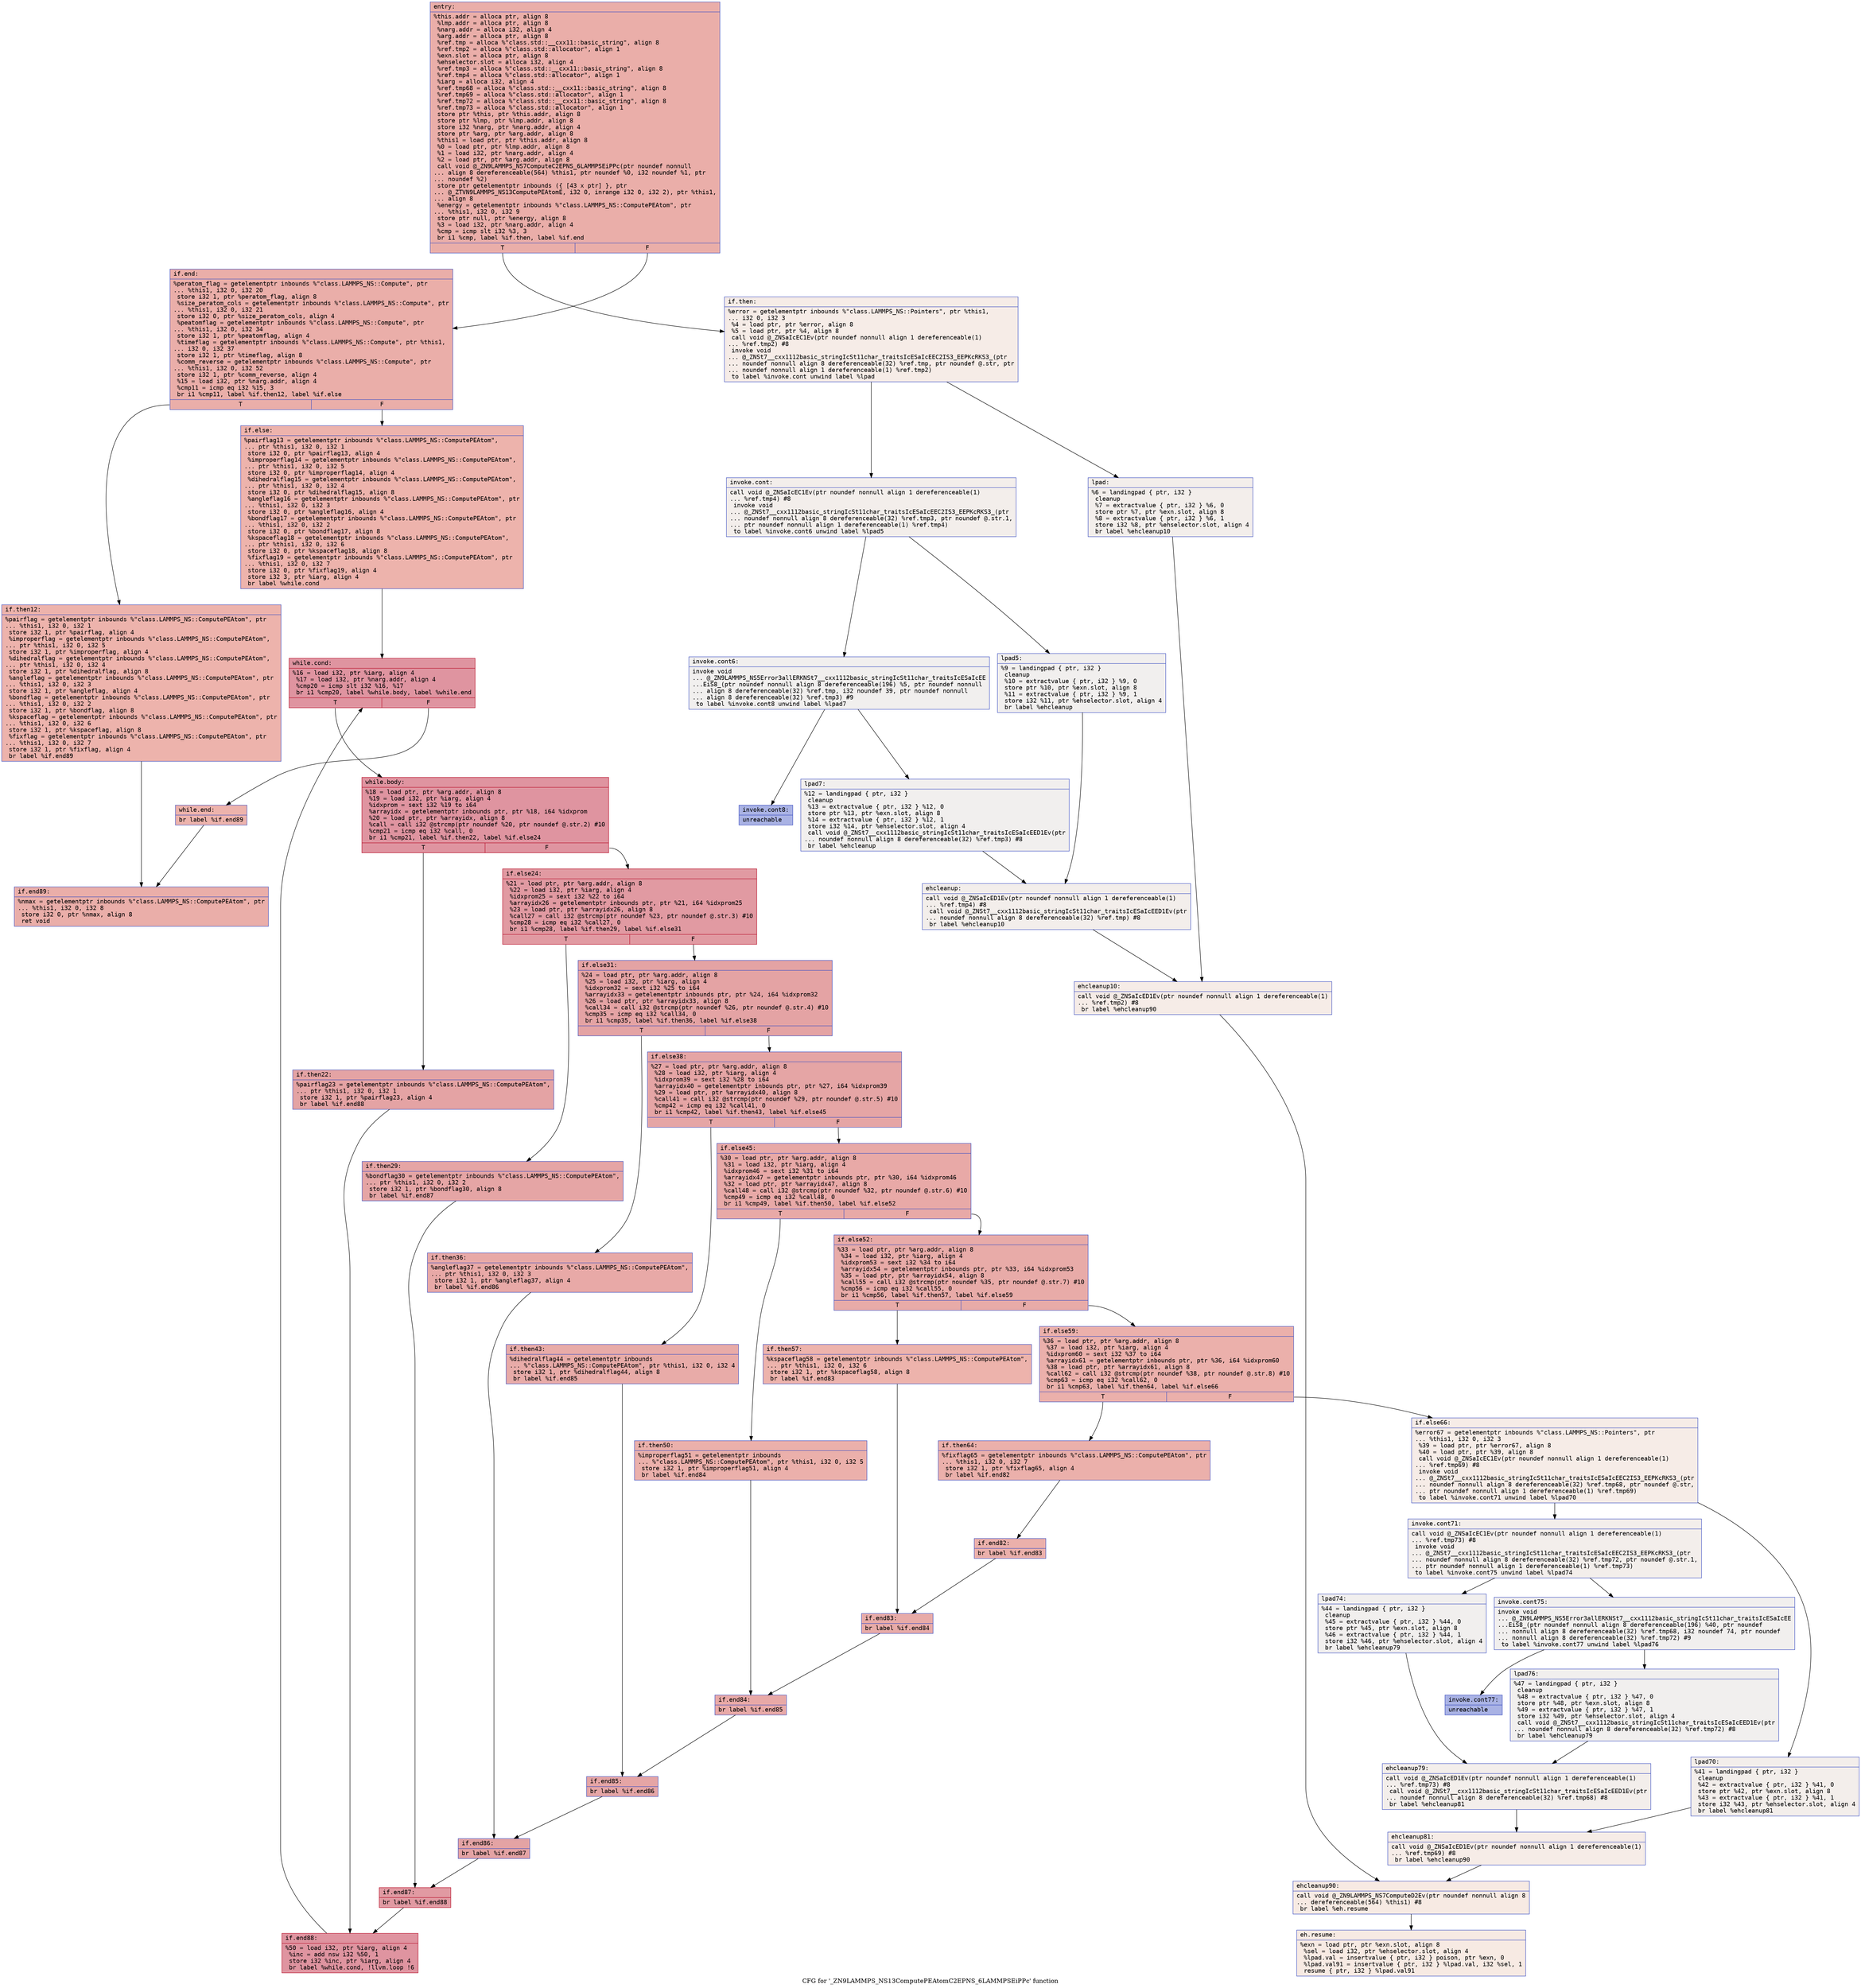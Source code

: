 digraph "CFG for '_ZN9LAMMPS_NS13ComputePEAtomC2EPNS_6LAMMPSEiPPc' function" {
	label="CFG for '_ZN9LAMMPS_NS13ComputePEAtomC2EPNS_6LAMMPSEiPPc' function";

	Node0x563b41e17c10 [shape=record,color="#3d50c3ff", style=filled, fillcolor="#d0473d70" fontname="Courier",label="{entry:\l|  %this.addr = alloca ptr, align 8\l  %lmp.addr = alloca ptr, align 8\l  %narg.addr = alloca i32, align 4\l  %arg.addr = alloca ptr, align 8\l  %ref.tmp = alloca %\"class.std::__cxx11::basic_string\", align 8\l  %ref.tmp2 = alloca %\"class.std::allocator\", align 1\l  %exn.slot = alloca ptr, align 8\l  %ehselector.slot = alloca i32, align 4\l  %ref.tmp3 = alloca %\"class.std::__cxx11::basic_string\", align 8\l  %ref.tmp4 = alloca %\"class.std::allocator\", align 1\l  %iarg = alloca i32, align 4\l  %ref.tmp68 = alloca %\"class.std::__cxx11::basic_string\", align 8\l  %ref.tmp69 = alloca %\"class.std::allocator\", align 1\l  %ref.tmp72 = alloca %\"class.std::__cxx11::basic_string\", align 8\l  %ref.tmp73 = alloca %\"class.std::allocator\", align 1\l  store ptr %this, ptr %this.addr, align 8\l  store ptr %lmp, ptr %lmp.addr, align 8\l  store i32 %narg, ptr %narg.addr, align 4\l  store ptr %arg, ptr %arg.addr, align 8\l  %this1 = load ptr, ptr %this.addr, align 8\l  %0 = load ptr, ptr %lmp.addr, align 8\l  %1 = load i32, ptr %narg.addr, align 4\l  %2 = load ptr, ptr %arg.addr, align 8\l  call void @_ZN9LAMMPS_NS7ComputeC2EPNS_6LAMMPSEiPPc(ptr noundef nonnull\l... align 8 dereferenceable(564) %this1, ptr noundef %0, i32 noundef %1, ptr\l... noundef %2)\l  store ptr getelementptr inbounds (\{ [43 x ptr] \}, ptr\l... @_ZTVN9LAMMPS_NS13ComputePEAtomE, i32 0, inrange i32 0, i32 2), ptr %this1,\l... align 8\l  %energy = getelementptr inbounds %\"class.LAMMPS_NS::ComputePEAtom\", ptr\l... %this1, i32 0, i32 9\l  store ptr null, ptr %energy, align 8\l  %3 = load i32, ptr %narg.addr, align 4\l  %cmp = icmp slt i32 %3, 3\l  br i1 %cmp, label %if.then, label %if.end\l|{<s0>T|<s1>F}}"];
	Node0x563b41e17c10:s0 -> Node0x563b41e19e60[tooltip="entry -> if.then\nProbability 0.00%" ];
	Node0x563b41e17c10:s1 -> Node0x563b41e19f30[tooltip="entry -> if.end\nProbability 100.00%" ];
	Node0x563b41e19e60 [shape=record,color="#3d50c3ff", style=filled, fillcolor="#ead5c970" fontname="Courier",label="{if.then:\l|  %error = getelementptr inbounds %\"class.LAMMPS_NS::Pointers\", ptr %this1,\l... i32 0, i32 3\l  %4 = load ptr, ptr %error, align 8\l  %5 = load ptr, ptr %4, align 8\l  call void @_ZNSaIcEC1Ev(ptr noundef nonnull align 1 dereferenceable(1)\l... %ref.tmp2) #8\l  invoke void\l... @_ZNSt7__cxx1112basic_stringIcSt11char_traitsIcESaIcEEC2IS3_EEPKcRKS3_(ptr\l... noundef nonnull align 8 dereferenceable(32) %ref.tmp, ptr noundef @.str, ptr\l... noundef nonnull align 1 dereferenceable(1) %ref.tmp2)\l          to label %invoke.cont unwind label %lpad\l}"];
	Node0x563b41e19e60 -> Node0x563b41e1a870[tooltip="if.then -> invoke.cont\nProbability 50.00%" ];
	Node0x563b41e19e60 -> Node0x563b41e1a950[tooltip="if.then -> lpad\nProbability 50.00%" ];
	Node0x563b41e1a870 [shape=record,color="#3d50c3ff", style=filled, fillcolor="#e5d8d170" fontname="Courier",label="{invoke.cont:\l|  call void @_ZNSaIcEC1Ev(ptr noundef nonnull align 1 dereferenceable(1)\l... %ref.tmp4) #8\l  invoke void\l... @_ZNSt7__cxx1112basic_stringIcSt11char_traitsIcESaIcEEC2IS3_EEPKcRKS3_(ptr\l... noundef nonnull align 8 dereferenceable(32) %ref.tmp3, ptr noundef @.str.1,\l... ptr noundef nonnull align 1 dereferenceable(1) %ref.tmp4)\l          to label %invoke.cont6 unwind label %lpad5\l}"];
	Node0x563b41e1a870 -> Node0x563b41e1b4f0[tooltip="invoke.cont -> invoke.cont6\nProbability 50.00%" ];
	Node0x563b41e1a870 -> Node0x563b41e1b540[tooltip="invoke.cont -> lpad5\nProbability 50.00%" ];
	Node0x563b41e1b4f0 [shape=record,color="#3d50c3ff", style=filled, fillcolor="#e0dbd870" fontname="Courier",label="{invoke.cont6:\l|  invoke void\l... @_ZN9LAMMPS_NS5Error3allERKNSt7__cxx1112basic_stringIcSt11char_traitsIcESaIcEE\l...EiS8_(ptr noundef nonnull align 8 dereferenceable(196) %5, ptr noundef nonnull\l... align 8 dereferenceable(32) %ref.tmp, i32 noundef 39, ptr noundef nonnull\l... align 8 dereferenceable(32) %ref.tmp3) #9\l          to label %invoke.cont8 unwind label %lpad7\l}"];
	Node0x563b41e1b4f0 -> Node0x563b41e1b4a0[tooltip="invoke.cont6 -> invoke.cont8\nProbability 0.00%" ];
	Node0x563b41e1b4f0 -> Node0x563b41e1b7a0[tooltip="invoke.cont6 -> lpad7\nProbability 100.00%" ];
	Node0x563b41e1b4a0 [shape=record,color="#3d50c3ff", style=filled, fillcolor="#3d50c370" fontname="Courier",label="{invoke.cont8:\l|  unreachable\l}"];
	Node0x563b41e1a950 [shape=record,color="#3d50c3ff", style=filled, fillcolor="#e5d8d170" fontname="Courier",label="{lpad:\l|  %6 = landingpad \{ ptr, i32 \}\l          cleanup\l  %7 = extractvalue \{ ptr, i32 \} %6, 0\l  store ptr %7, ptr %exn.slot, align 8\l  %8 = extractvalue \{ ptr, i32 \} %6, 1\l  store i32 %8, ptr %ehselector.slot, align 4\l  br label %ehcleanup10\l}"];
	Node0x563b41e1a950 -> Node0x563b41e1be40[tooltip="lpad -> ehcleanup10\nProbability 100.00%" ];
	Node0x563b41e1b540 [shape=record,color="#3d50c3ff", style=filled, fillcolor="#e0dbd870" fontname="Courier",label="{lpad5:\l|  %9 = landingpad \{ ptr, i32 \}\l          cleanup\l  %10 = extractvalue \{ ptr, i32 \} %9, 0\l  store ptr %10, ptr %exn.slot, align 8\l  %11 = extractvalue \{ ptr, i32 \} %9, 1\l  store i32 %11, ptr %ehselector.slot, align 4\l  br label %ehcleanup\l}"];
	Node0x563b41e1b540 -> Node0x563b41e1c190[tooltip="lpad5 -> ehcleanup\nProbability 100.00%" ];
	Node0x563b41e1b7a0 [shape=record,color="#3d50c3ff", style=filled, fillcolor="#e0dbd870" fontname="Courier",label="{lpad7:\l|  %12 = landingpad \{ ptr, i32 \}\l          cleanup\l  %13 = extractvalue \{ ptr, i32 \} %12, 0\l  store ptr %13, ptr %exn.slot, align 8\l  %14 = extractvalue \{ ptr, i32 \} %12, 1\l  store i32 %14, ptr %ehselector.slot, align 4\l  call void @_ZNSt7__cxx1112basic_stringIcSt11char_traitsIcESaIcEED1Ev(ptr\l... noundef nonnull align 8 dereferenceable(32) %ref.tmp3) #8\l  br label %ehcleanup\l}"];
	Node0x563b41e1b7a0 -> Node0x563b41e1c190[tooltip="lpad7 -> ehcleanup\nProbability 100.00%" ];
	Node0x563b41e1c190 [shape=record,color="#3d50c3ff", style=filled, fillcolor="#e5d8d170" fontname="Courier",label="{ehcleanup:\l|  call void @_ZNSaIcED1Ev(ptr noundef nonnull align 1 dereferenceable(1)\l... %ref.tmp4) #8\l  call void @_ZNSt7__cxx1112basic_stringIcSt11char_traitsIcESaIcEED1Ev(ptr\l... noundef nonnull align 8 dereferenceable(32) %ref.tmp) #8\l  br label %ehcleanup10\l}"];
	Node0x563b41e1c190 -> Node0x563b41e1be40[tooltip="ehcleanup -> ehcleanup10\nProbability 100.00%" ];
	Node0x563b41e1be40 [shape=record,color="#3d50c3ff", style=filled, fillcolor="#ead5c970" fontname="Courier",label="{ehcleanup10:\l|  call void @_ZNSaIcED1Ev(ptr noundef nonnull align 1 dereferenceable(1)\l... %ref.tmp2) #8\l  br label %ehcleanup90\l}"];
	Node0x563b41e1be40 -> Node0x563b41e1cbf0[tooltip="ehcleanup10 -> ehcleanup90\nProbability 100.00%" ];
	Node0x563b41e19f30 [shape=record,color="#3d50c3ff", style=filled, fillcolor="#d0473d70" fontname="Courier",label="{if.end:\l|  %peratom_flag = getelementptr inbounds %\"class.LAMMPS_NS::Compute\", ptr\l... %this1, i32 0, i32 20\l  store i32 1, ptr %peratom_flag, align 8\l  %size_peratom_cols = getelementptr inbounds %\"class.LAMMPS_NS::Compute\", ptr\l... %this1, i32 0, i32 21\l  store i32 0, ptr %size_peratom_cols, align 4\l  %peatomflag = getelementptr inbounds %\"class.LAMMPS_NS::Compute\", ptr\l... %this1, i32 0, i32 34\l  store i32 1, ptr %peatomflag, align 4\l  %timeflag = getelementptr inbounds %\"class.LAMMPS_NS::Compute\", ptr %this1,\l... i32 0, i32 37\l  store i32 1, ptr %timeflag, align 8\l  %comm_reverse = getelementptr inbounds %\"class.LAMMPS_NS::Compute\", ptr\l... %this1, i32 0, i32 52\l  store i32 1, ptr %comm_reverse, align 4\l  %15 = load i32, ptr %narg.addr, align 4\l  %cmp11 = icmp eq i32 %15, 3\l  br i1 %cmp11, label %if.then12, label %if.else\l|{<s0>T|<s1>F}}"];
	Node0x563b41e19f30:s0 -> Node0x563b41e1d6b0[tooltip="if.end -> if.then12\nProbability 50.00%" ];
	Node0x563b41e19f30:s1 -> Node0x563b41e1d730[tooltip="if.end -> if.else\nProbability 50.00%" ];
	Node0x563b41e1d6b0 [shape=record,color="#3d50c3ff", style=filled, fillcolor="#d6524470" fontname="Courier",label="{if.then12:\l|  %pairflag = getelementptr inbounds %\"class.LAMMPS_NS::ComputePEAtom\", ptr\l... %this1, i32 0, i32 1\l  store i32 1, ptr %pairflag, align 4\l  %improperflag = getelementptr inbounds %\"class.LAMMPS_NS::ComputePEAtom\",\l... ptr %this1, i32 0, i32 5\l  store i32 1, ptr %improperflag, align 4\l  %dihedralflag = getelementptr inbounds %\"class.LAMMPS_NS::ComputePEAtom\",\l... ptr %this1, i32 0, i32 4\l  store i32 1, ptr %dihedralflag, align 8\l  %angleflag = getelementptr inbounds %\"class.LAMMPS_NS::ComputePEAtom\", ptr\l... %this1, i32 0, i32 3\l  store i32 1, ptr %angleflag, align 4\l  %bondflag = getelementptr inbounds %\"class.LAMMPS_NS::ComputePEAtom\", ptr\l... %this1, i32 0, i32 2\l  store i32 1, ptr %bondflag, align 8\l  %kspaceflag = getelementptr inbounds %\"class.LAMMPS_NS::ComputePEAtom\", ptr\l... %this1, i32 0, i32 6\l  store i32 1, ptr %kspaceflag, align 8\l  %fixflag = getelementptr inbounds %\"class.LAMMPS_NS::ComputePEAtom\", ptr\l... %this1, i32 0, i32 7\l  store i32 1, ptr %fixflag, align 4\l  br label %if.end89\l}"];
	Node0x563b41e1d6b0 -> Node0x563b41e1ea40[tooltip="if.then12 -> if.end89\nProbability 100.00%" ];
	Node0x563b41e1d730 [shape=record,color="#3d50c3ff", style=filled, fillcolor="#d6524470" fontname="Courier",label="{if.else:\l|  %pairflag13 = getelementptr inbounds %\"class.LAMMPS_NS::ComputePEAtom\",\l... ptr %this1, i32 0, i32 1\l  store i32 0, ptr %pairflag13, align 4\l  %improperflag14 = getelementptr inbounds %\"class.LAMMPS_NS::ComputePEAtom\",\l... ptr %this1, i32 0, i32 5\l  store i32 0, ptr %improperflag14, align 4\l  %dihedralflag15 = getelementptr inbounds %\"class.LAMMPS_NS::ComputePEAtom\",\l... ptr %this1, i32 0, i32 4\l  store i32 0, ptr %dihedralflag15, align 8\l  %angleflag16 = getelementptr inbounds %\"class.LAMMPS_NS::ComputePEAtom\", ptr\l... %this1, i32 0, i32 3\l  store i32 0, ptr %angleflag16, align 4\l  %bondflag17 = getelementptr inbounds %\"class.LAMMPS_NS::ComputePEAtom\", ptr\l... %this1, i32 0, i32 2\l  store i32 0, ptr %bondflag17, align 8\l  %kspaceflag18 = getelementptr inbounds %\"class.LAMMPS_NS::ComputePEAtom\",\l... ptr %this1, i32 0, i32 6\l  store i32 0, ptr %kspaceflag18, align 8\l  %fixflag19 = getelementptr inbounds %\"class.LAMMPS_NS::ComputePEAtom\", ptr\l... %this1, i32 0, i32 7\l  store i32 0, ptr %fixflag19, align 4\l  store i32 3, ptr %iarg, align 4\l  br label %while.cond\l}"];
	Node0x563b41e1d730 -> Node0x563b41e1f6c0[tooltip="if.else -> while.cond\nProbability 100.00%" ];
	Node0x563b41e1f6c0 [shape=record,color="#b70d28ff", style=filled, fillcolor="#b70d2870" fontname="Courier",label="{while.cond:\l|  %16 = load i32, ptr %iarg, align 4\l  %17 = load i32, ptr %narg.addr, align 4\l  %cmp20 = icmp slt i32 %16, %17\l  br i1 %cmp20, label %while.body, label %while.end\l|{<s0>T|<s1>F}}"];
	Node0x563b41e1f6c0:s0 -> Node0x563b41e1f960[tooltip="while.cond -> while.body\nProbability 96.88%" ];
	Node0x563b41e1f6c0:s1 -> Node0x563b41e1f9e0[tooltip="while.cond -> while.end\nProbability 3.12%" ];
	Node0x563b41e1f960 [shape=record,color="#b70d28ff", style=filled, fillcolor="#b70d2870" fontname="Courier",label="{while.body:\l|  %18 = load ptr, ptr %arg.addr, align 8\l  %19 = load i32, ptr %iarg, align 4\l  %idxprom = sext i32 %19 to i64\l  %arrayidx = getelementptr inbounds ptr, ptr %18, i64 %idxprom\l  %20 = load ptr, ptr %arrayidx, align 8\l  %call = call i32 @strcmp(ptr noundef %20, ptr noundef @.str.2) #10\l  %cmp21 = icmp eq i32 %call, 0\l  br i1 %cmp21, label %if.then22, label %if.else24\l|{<s0>T|<s1>F}}"];
	Node0x563b41e1f960:s0 -> Node0x563b41e200d0[tooltip="while.body -> if.then22\nProbability 37.50%" ];
	Node0x563b41e1f960:s1 -> Node0x563b41e201b0[tooltip="while.body -> if.else24\nProbability 62.50%" ];
	Node0x563b41e200d0 [shape=record,color="#3d50c3ff", style=filled, fillcolor="#c32e3170" fontname="Courier",label="{if.then22:\l|  %pairflag23 = getelementptr inbounds %\"class.LAMMPS_NS::ComputePEAtom\",\l... ptr %this1, i32 0, i32 1\l  store i32 1, ptr %pairflag23, align 4\l  br label %if.end88\l}"];
	Node0x563b41e200d0 -> Node0x563b41e204d0[tooltip="if.then22 -> if.end88\nProbability 100.00%" ];
	Node0x563b41e201b0 [shape=record,color="#b70d28ff", style=filled, fillcolor="#bb1b2c70" fontname="Courier",label="{if.else24:\l|  %21 = load ptr, ptr %arg.addr, align 8\l  %22 = load i32, ptr %iarg, align 4\l  %idxprom25 = sext i32 %22 to i64\l  %arrayidx26 = getelementptr inbounds ptr, ptr %21, i64 %idxprom25\l  %23 = load ptr, ptr %arrayidx26, align 8\l  %call27 = call i32 @strcmp(ptr noundef %23, ptr noundef @.str.3) #10\l  %cmp28 = icmp eq i32 %call27, 0\l  br i1 %cmp28, label %if.then29, label %if.else31\l|{<s0>T|<s1>F}}"];
	Node0x563b41e201b0:s0 -> Node0x563b41e20ab0[tooltip="if.else24 -> if.then29\nProbability 37.50%" ];
	Node0x563b41e201b0:s1 -> Node0x563b41e20b30[tooltip="if.else24 -> if.else31\nProbability 62.50%" ];
	Node0x563b41e20ab0 [shape=record,color="#3d50c3ff", style=filled, fillcolor="#c5333470" fontname="Courier",label="{if.then29:\l|  %bondflag30 = getelementptr inbounds %\"class.LAMMPS_NS::ComputePEAtom\",\l... ptr %this1, i32 0, i32 2\l  store i32 1, ptr %bondflag30, align 8\l  br label %if.end87\l}"];
	Node0x563b41e20ab0 -> Node0x563b41e1ac40[tooltip="if.then29 -> if.end87\nProbability 100.00%" ];
	Node0x563b41e20b30 [shape=record,color="#3d50c3ff", style=filled, fillcolor="#c32e3170" fontname="Courier",label="{if.else31:\l|  %24 = load ptr, ptr %arg.addr, align 8\l  %25 = load i32, ptr %iarg, align 4\l  %idxprom32 = sext i32 %25 to i64\l  %arrayidx33 = getelementptr inbounds ptr, ptr %24, i64 %idxprom32\l  %26 = load ptr, ptr %arrayidx33, align 8\l  %call34 = call i32 @strcmp(ptr noundef %26, ptr noundef @.str.4) #10\l  %cmp35 = icmp eq i32 %call34, 0\l  br i1 %cmp35, label %if.then36, label %if.else38\l|{<s0>T|<s1>F}}"];
	Node0x563b41e20b30:s0 -> Node0x563b41e21c50[tooltip="if.else31 -> if.then36\nProbability 37.50%" ];
	Node0x563b41e20b30:s1 -> Node0x563b41e21cd0[tooltip="if.else31 -> if.else38\nProbability 62.50%" ];
	Node0x563b41e21c50 [shape=record,color="#3d50c3ff", style=filled, fillcolor="#ca3b3770" fontname="Courier",label="{if.then36:\l|  %angleflag37 = getelementptr inbounds %\"class.LAMMPS_NS::ComputePEAtom\",\l... ptr %this1, i32 0, i32 3\l  store i32 1, ptr %angleflag37, align 4\l  br label %if.end86\l}"];
	Node0x563b41e21c50 -> Node0x563b41e21ff0[tooltip="if.then36 -> if.end86\nProbability 100.00%" ];
	Node0x563b41e21cd0 [shape=record,color="#3d50c3ff", style=filled, fillcolor="#c5333470" fontname="Courier",label="{if.else38:\l|  %27 = load ptr, ptr %arg.addr, align 8\l  %28 = load i32, ptr %iarg, align 4\l  %idxprom39 = sext i32 %28 to i64\l  %arrayidx40 = getelementptr inbounds ptr, ptr %27, i64 %idxprom39\l  %29 = load ptr, ptr %arrayidx40, align 8\l  %call41 = call i32 @strcmp(ptr noundef %29, ptr noundef @.str.5) #10\l  %cmp42 = icmp eq i32 %call41, 0\l  br i1 %cmp42, label %if.then43, label %if.else45\l|{<s0>T|<s1>F}}"];
	Node0x563b41e21cd0:s0 -> Node0x563b41e225b0[tooltip="if.else38 -> if.then43\nProbability 37.50%" ];
	Node0x563b41e21cd0:s1 -> Node0x563b41e22630[tooltip="if.else38 -> if.else45\nProbability 62.50%" ];
	Node0x563b41e225b0 [shape=record,color="#3d50c3ff", style=filled, fillcolor="#cc403a70" fontname="Courier",label="{if.then43:\l|  %dihedralflag44 = getelementptr inbounds\l... %\"class.LAMMPS_NS::ComputePEAtom\", ptr %this1, i32 0, i32 4\l  store i32 1, ptr %dihedralflag44, align 8\l  br label %if.end85\l}"];
	Node0x563b41e225b0 -> Node0x563b41e22950[tooltip="if.then43 -> if.end85\nProbability 100.00%" ];
	Node0x563b41e22630 [shape=record,color="#3d50c3ff", style=filled, fillcolor="#ca3b3770" fontname="Courier",label="{if.else45:\l|  %30 = load ptr, ptr %arg.addr, align 8\l  %31 = load i32, ptr %iarg, align 4\l  %idxprom46 = sext i32 %31 to i64\l  %arrayidx47 = getelementptr inbounds ptr, ptr %30, i64 %idxprom46\l  %32 = load ptr, ptr %arrayidx47, align 8\l  %call48 = call i32 @strcmp(ptr noundef %32, ptr noundef @.str.6) #10\l  %cmp49 = icmp eq i32 %call48, 0\l  br i1 %cmp49, label %if.then50, label %if.else52\l|{<s0>T|<s1>F}}"];
	Node0x563b41e22630:s0 -> Node0x563b41e1e260[tooltip="if.else45 -> if.then50\nProbability 37.50%" ];
	Node0x563b41e22630:s1 -> Node0x563b41e1e2e0[tooltip="if.else45 -> if.else52\nProbability 62.50%" ];
	Node0x563b41e1e260 [shape=record,color="#3d50c3ff", style=filled, fillcolor="#d24b4070" fontname="Courier",label="{if.then50:\l|  %improperflag51 = getelementptr inbounds\l... %\"class.LAMMPS_NS::ComputePEAtom\", ptr %this1, i32 0, i32 5\l  store i32 1, ptr %improperflag51, align 4\l  br label %if.end84\l}"];
	Node0x563b41e1e260 -> Node0x563b41e1e600[tooltip="if.then50 -> if.end84\nProbability 100.00%" ];
	Node0x563b41e1e2e0 [shape=record,color="#3d50c3ff", style=filled, fillcolor="#cc403a70" fontname="Courier",label="{if.else52:\l|  %33 = load ptr, ptr %arg.addr, align 8\l  %34 = load i32, ptr %iarg, align 4\l  %idxprom53 = sext i32 %34 to i64\l  %arrayidx54 = getelementptr inbounds ptr, ptr %33, i64 %idxprom53\l  %35 = load ptr, ptr %arrayidx54, align 8\l  %call55 = call i32 @strcmp(ptr noundef %35, ptr noundef @.str.7) #10\l  %cmp56 = icmp eq i32 %call55, 0\l  br i1 %cmp56, label %if.then57, label %if.else59\l|{<s0>T|<s1>F}}"];
	Node0x563b41e1e2e0:s0 -> Node0x563b41e23eb0[tooltip="if.else52 -> if.then57\nProbability 37.50%" ];
	Node0x563b41e1e2e0:s1 -> Node0x563b41e23f30[tooltip="if.else52 -> if.else59\nProbability 62.50%" ];
	Node0x563b41e23eb0 [shape=record,color="#3d50c3ff", style=filled, fillcolor="#d6524470" fontname="Courier",label="{if.then57:\l|  %kspaceflag58 = getelementptr inbounds %\"class.LAMMPS_NS::ComputePEAtom\",\l... ptr %this1, i32 0, i32 6\l  store i32 1, ptr %kspaceflag58, align 8\l  br label %if.end83\l}"];
	Node0x563b41e23eb0 -> Node0x563b41e24250[tooltip="if.then57 -> if.end83\nProbability 100.00%" ];
	Node0x563b41e23f30 [shape=record,color="#3d50c3ff", style=filled, fillcolor="#d24b4070" fontname="Courier",label="{if.else59:\l|  %36 = load ptr, ptr %arg.addr, align 8\l  %37 = load i32, ptr %iarg, align 4\l  %idxprom60 = sext i32 %37 to i64\l  %arrayidx61 = getelementptr inbounds ptr, ptr %36, i64 %idxprom60\l  %38 = load ptr, ptr %arrayidx61, align 8\l  %call62 = call i32 @strcmp(ptr noundef %38, ptr noundef @.str.8) #10\l  %cmp63 = icmp eq i32 %call62, 0\l  br i1 %cmp63, label %if.then64, label %if.else66\l|{<s0>T|<s1>F}}"];
	Node0x563b41e23f30:s0 -> Node0x563b41e24830[tooltip="if.else59 -> if.then64\nProbability 100.00%" ];
	Node0x563b41e23f30:s1 -> Node0x563b41e248b0[tooltip="if.else59 -> if.else66\nProbability 0.00%" ];
	Node0x563b41e24830 [shape=record,color="#3d50c3ff", style=filled, fillcolor="#d24b4070" fontname="Courier",label="{if.then64:\l|  %fixflag65 = getelementptr inbounds %\"class.LAMMPS_NS::ComputePEAtom\", ptr\l... %this1, i32 0, i32 7\l  store i32 1, ptr %fixflag65, align 4\l  br label %if.end82\l}"];
	Node0x563b41e24830 -> Node0x563b41e24bd0[tooltip="if.then64 -> if.end82\nProbability 100.00%" ];
	Node0x563b41e248b0 [shape=record,color="#3d50c3ff", style=filled, fillcolor="#ead5c970" fontname="Courier",label="{if.else66:\l|  %error67 = getelementptr inbounds %\"class.LAMMPS_NS::Pointers\", ptr\l... %this1, i32 0, i32 3\l  %39 = load ptr, ptr %error67, align 8\l  %40 = load ptr, ptr %39, align 8\l  call void @_ZNSaIcEC1Ev(ptr noundef nonnull align 1 dereferenceable(1)\l... %ref.tmp69) #8\l  invoke void\l... @_ZNSt7__cxx1112basic_stringIcSt11char_traitsIcESaIcEEC2IS3_EEPKcRKS3_(ptr\l... noundef nonnull align 8 dereferenceable(32) %ref.tmp68, ptr noundef @.str,\l... ptr noundef nonnull align 1 dereferenceable(1) %ref.tmp69)\l          to label %invoke.cont71 unwind label %lpad70\l}"];
	Node0x563b41e248b0 -> Node0x563b41e25020[tooltip="if.else66 -> invoke.cont71\nProbability 50.00%" ];
	Node0x563b41e248b0 -> Node0x563b41e250a0[tooltip="if.else66 -> lpad70\nProbability 50.00%" ];
	Node0x563b41e25020 [shape=record,color="#3d50c3ff", style=filled, fillcolor="#e5d8d170" fontname="Courier",label="{invoke.cont71:\l|  call void @_ZNSaIcEC1Ev(ptr noundef nonnull align 1 dereferenceable(1)\l... %ref.tmp73) #8\l  invoke void\l... @_ZNSt7__cxx1112basic_stringIcSt11char_traitsIcESaIcEEC2IS3_EEPKcRKS3_(ptr\l... noundef nonnull align 8 dereferenceable(32) %ref.tmp72, ptr noundef @.str.1,\l... ptr noundef nonnull align 1 dereferenceable(1) %ref.tmp73)\l          to label %invoke.cont75 unwind label %lpad74\l}"];
	Node0x563b41e25020 -> Node0x563b41e25300[tooltip="invoke.cont71 -> invoke.cont75\nProbability 50.00%" ];
	Node0x563b41e25020 -> Node0x563b41e25350[tooltip="invoke.cont71 -> lpad74\nProbability 50.00%" ];
	Node0x563b41e25300 [shape=record,color="#3d50c3ff", style=filled, fillcolor="#e0dbd870" fontname="Courier",label="{invoke.cont75:\l|  invoke void\l... @_ZN9LAMMPS_NS5Error3allERKNSt7__cxx1112basic_stringIcSt11char_traitsIcESaIcEE\l...EiS8_(ptr noundef nonnull align 8 dereferenceable(196) %40, ptr noundef\l... nonnull align 8 dereferenceable(32) %ref.tmp68, i32 noundef 74, ptr noundef\l... nonnull align 8 dereferenceable(32) %ref.tmp72) #9\l          to label %invoke.cont77 unwind label %lpad76\l}"];
	Node0x563b41e25300 -> Node0x563b41e252b0[tooltip="invoke.cont75 -> invoke.cont77\nProbability 0.00%" ];
	Node0x563b41e25300 -> Node0x563b41e25550[tooltip="invoke.cont75 -> lpad76\nProbability 100.00%" ];
	Node0x563b41e252b0 [shape=record,color="#3d50c3ff", style=filled, fillcolor="#3d50c370" fontname="Courier",label="{invoke.cont77:\l|  unreachable\l}"];
	Node0x563b41e250a0 [shape=record,color="#3d50c3ff", style=filled, fillcolor="#e5d8d170" fontname="Courier",label="{lpad70:\l|  %41 = landingpad \{ ptr, i32 \}\l          cleanup\l  %42 = extractvalue \{ ptr, i32 \} %41, 0\l  store ptr %42, ptr %exn.slot, align 8\l  %43 = extractvalue \{ ptr, i32 \} %41, 1\l  store i32 %43, ptr %ehselector.slot, align 4\l  br label %ehcleanup81\l}"];
	Node0x563b41e250a0 -> Node0x563b41e25b10[tooltip="lpad70 -> ehcleanup81\nProbability 100.00%" ];
	Node0x563b41e25350 [shape=record,color="#3d50c3ff", style=filled, fillcolor="#e0dbd870" fontname="Courier",label="{lpad74:\l|  %44 = landingpad \{ ptr, i32 \}\l          cleanup\l  %45 = extractvalue \{ ptr, i32 \} %44, 0\l  store ptr %45, ptr %exn.slot, align 8\l  %46 = extractvalue \{ ptr, i32 \} %44, 1\l  store i32 %46, ptr %ehselector.slot, align 4\l  br label %ehcleanup79\l}"];
	Node0x563b41e25350 -> Node0x563b41e25e60[tooltip="lpad74 -> ehcleanup79\nProbability 100.00%" ];
	Node0x563b41e25550 [shape=record,color="#3d50c3ff", style=filled, fillcolor="#e0dbd870" fontname="Courier",label="{lpad76:\l|  %47 = landingpad \{ ptr, i32 \}\l          cleanup\l  %48 = extractvalue \{ ptr, i32 \} %47, 0\l  store ptr %48, ptr %exn.slot, align 8\l  %49 = extractvalue \{ ptr, i32 \} %47, 1\l  store i32 %49, ptr %ehselector.slot, align 4\l  call void @_ZNSt7__cxx1112basic_stringIcSt11char_traitsIcESaIcEED1Ev(ptr\l... noundef nonnull align 8 dereferenceable(32) %ref.tmp72) #8\l  br label %ehcleanup79\l}"];
	Node0x563b41e25550 -> Node0x563b41e25e60[tooltip="lpad76 -> ehcleanup79\nProbability 100.00%" ];
	Node0x563b41e25e60 [shape=record,color="#3d50c3ff", style=filled, fillcolor="#e5d8d170" fontname="Courier",label="{ehcleanup79:\l|  call void @_ZNSaIcED1Ev(ptr noundef nonnull align 1 dereferenceable(1)\l... %ref.tmp73) #8\l  call void @_ZNSt7__cxx1112basic_stringIcSt11char_traitsIcESaIcEED1Ev(ptr\l... noundef nonnull align 8 dereferenceable(32) %ref.tmp68) #8\l  br label %ehcleanup81\l}"];
	Node0x563b41e25e60 -> Node0x563b41e25b10[tooltip="ehcleanup79 -> ehcleanup81\nProbability 100.00%" ];
	Node0x563b41e25b10 [shape=record,color="#3d50c3ff", style=filled, fillcolor="#ead5c970" fontname="Courier",label="{ehcleanup81:\l|  call void @_ZNSaIcED1Ev(ptr noundef nonnull align 1 dereferenceable(1)\l... %ref.tmp69) #8\l  br label %ehcleanup90\l}"];
	Node0x563b41e25b10 -> Node0x563b41e1cbf0[tooltip="ehcleanup81 -> ehcleanup90\nProbability 100.00%" ];
	Node0x563b41e24bd0 [shape=record,color="#3d50c3ff", style=filled, fillcolor="#d24b4070" fontname="Courier",label="{if.end82:\l|  br label %if.end83\l}"];
	Node0x563b41e24bd0 -> Node0x563b41e24250[tooltip="if.end82 -> if.end83\nProbability 100.00%" ];
	Node0x563b41e24250 [shape=record,color="#3d50c3ff", style=filled, fillcolor="#cc403a70" fontname="Courier",label="{if.end83:\l|  br label %if.end84\l}"];
	Node0x563b41e24250 -> Node0x563b41e1e600[tooltip="if.end83 -> if.end84\nProbability 100.00%" ];
	Node0x563b41e1e600 [shape=record,color="#3d50c3ff", style=filled, fillcolor="#ca3b3770" fontname="Courier",label="{if.end84:\l|  br label %if.end85\l}"];
	Node0x563b41e1e600 -> Node0x563b41e22950[tooltip="if.end84 -> if.end85\nProbability 100.00%" ];
	Node0x563b41e22950 [shape=record,color="#3d50c3ff", style=filled, fillcolor="#c5333470" fontname="Courier",label="{if.end85:\l|  br label %if.end86\l}"];
	Node0x563b41e22950 -> Node0x563b41e21ff0[tooltip="if.end85 -> if.end86\nProbability 100.00%" ];
	Node0x563b41e21ff0 [shape=record,color="#3d50c3ff", style=filled, fillcolor="#c32e3170" fontname="Courier",label="{if.end86:\l|  br label %if.end87\l}"];
	Node0x563b41e21ff0 -> Node0x563b41e1ac40[tooltip="if.end86 -> if.end87\nProbability 100.00%" ];
	Node0x563b41e1ac40 [shape=record,color="#b70d28ff", style=filled, fillcolor="#bb1b2c70" fontname="Courier",label="{if.end87:\l|  br label %if.end88\l}"];
	Node0x563b41e1ac40 -> Node0x563b41e204d0[tooltip="if.end87 -> if.end88\nProbability 100.00%" ];
	Node0x563b41e204d0 [shape=record,color="#b70d28ff", style=filled, fillcolor="#b70d2870" fontname="Courier",label="{if.end88:\l|  %50 = load i32, ptr %iarg, align 4\l  %inc = add nsw i32 %50, 1\l  store i32 %inc, ptr %iarg, align 4\l  br label %while.cond, !llvm.loop !6\l}"];
	Node0x563b41e204d0 -> Node0x563b41e1f6c0[tooltip="if.end88 -> while.cond\nProbability 100.00%" ];
	Node0x563b41e1f9e0 [shape=record,color="#3d50c3ff", style=filled, fillcolor="#d6524470" fontname="Courier",label="{while.end:\l|  br label %if.end89\l}"];
	Node0x563b41e1f9e0 -> Node0x563b41e1ea40[tooltip="while.end -> if.end89\nProbability 100.00%" ];
	Node0x563b41e1ea40 [shape=record,color="#3d50c3ff", style=filled, fillcolor="#d0473d70" fontname="Courier",label="{if.end89:\l|  %nmax = getelementptr inbounds %\"class.LAMMPS_NS::ComputePEAtom\", ptr\l... %this1, i32 0, i32 8\l  store i32 0, ptr %nmax, align 8\l  ret void\l}"];
	Node0x563b41e1cbf0 [shape=record,color="#3d50c3ff", style=filled, fillcolor="#eed0c070" fontname="Courier",label="{ehcleanup90:\l|  call void @_ZN9LAMMPS_NS7ComputeD2Ev(ptr noundef nonnull align 8\l... dereferenceable(564) %this1) #8\l  br label %eh.resume\l}"];
	Node0x563b41e1cbf0 -> Node0x563b41e282e0[tooltip="ehcleanup90 -> eh.resume\nProbability 100.00%" ];
	Node0x563b41e282e0 [shape=record,color="#3d50c3ff", style=filled, fillcolor="#eed0c070" fontname="Courier",label="{eh.resume:\l|  %exn = load ptr, ptr %exn.slot, align 8\l  %sel = load i32, ptr %ehselector.slot, align 4\l  %lpad.val = insertvalue \{ ptr, i32 \} poison, ptr %exn, 0\l  %lpad.val91 = insertvalue \{ ptr, i32 \} %lpad.val, i32 %sel, 1\l  resume \{ ptr, i32 \} %lpad.val91\l}"];
}
